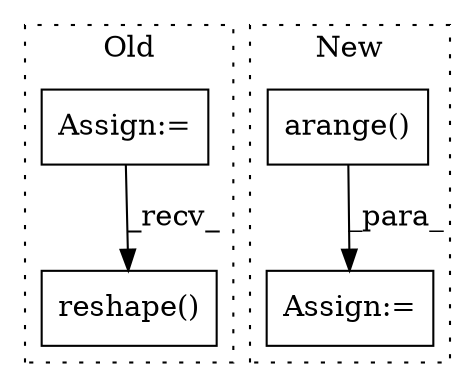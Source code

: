 digraph G {
subgraph cluster0 {
1 [label="reshape()" a="75" s="42282,42307" l="20,1" shape="box"];
4 [label="Assign:=" a="68" s="42171" l="3" shape="box"];
label = "Old";
style="dotted";
}
subgraph cluster1 {
2 [label="arange()" a="75" s="40827,40860" l="13,1" shape="box"];
3 [label="Assign:=" a="68" s="42598" l="3" shape="box"];
label = "New";
style="dotted";
}
2 -> 3 [label="_para_"];
4 -> 1 [label="_recv_"];
}